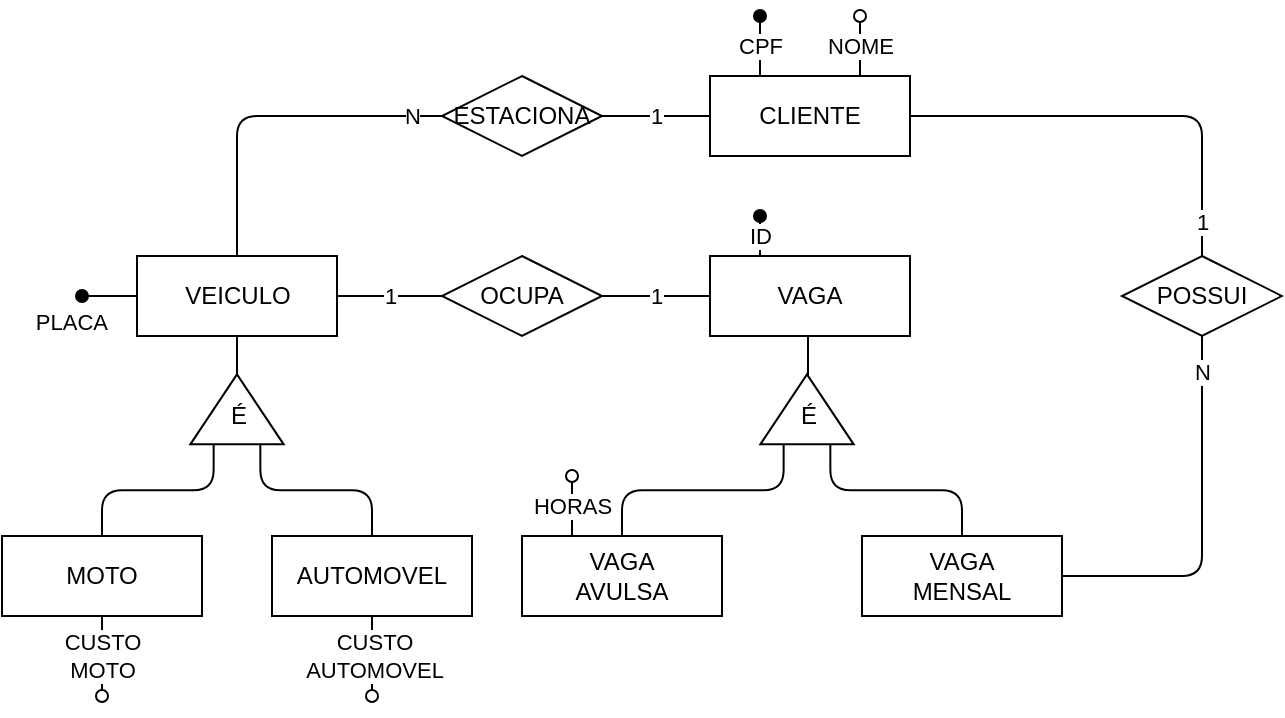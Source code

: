 <mxfile version="14.4.3" type="device"><diagram id="gHTHzHy5skklj-Om3N2f" name="Página-1"><mxGraphModel dx="782" dy="702" grid="1" gridSize="10" guides="1" tooltips="1" connect="1" arrows="1" fold="1" page="1" pageScale="1" pageWidth="827" pageHeight="1169" math="0" shadow="0"><root><mxCell id="0"/><mxCell id="1" parent="0"/><mxCell id="MrkeeCWXb_iJZpggo-8C-27" value="1" style="edgeStyle=orthogonalEdgeStyle;orthogonalLoop=1;jettySize=auto;html=1;endArrow=none;endFill=0;" edge="1" parent="1" source="MrkeeCWXb_iJZpggo-8C-1" target="MrkeeCWXb_iJZpggo-8C-25"><mxGeometry x="0.839" relative="1" as="geometry"><mxPoint as="offset"/></mxGeometry></mxCell><mxCell id="MrkeeCWXb_iJZpggo-8C-35" value="" style="edgeStyle=orthogonalEdgeStyle;orthogonalLoop=1;jettySize=auto;html=1;endArrow=none;endFill=0;entryX=1;entryY=0.5;entryDx=0;entryDy=0;" edge="1" parent="1" source="MrkeeCWXb_iJZpggo-8C-3" target="MrkeeCWXb_iJZpggo-8C-33"><mxGeometry relative="1" as="geometry"><Array as="points"><mxPoint x="453" y="270"/><mxPoint x="453" y="270"/></Array></mxGeometry></mxCell><mxCell id="MrkeeCWXb_iJZpggo-8C-26" value="N" style="edgeStyle=orthogonalEdgeStyle;orthogonalLoop=1;jettySize=auto;html=1;endArrow=none;endFill=0;" edge="1" parent="1" source="MrkeeCWXb_iJZpggo-8C-7" target="MrkeeCWXb_iJZpggo-8C-25"><mxGeometry x="0.811" relative="1" as="geometry"><mxPoint as="offset"/></mxGeometry></mxCell><mxCell id="MrkeeCWXb_iJZpggo-8C-7" value="VAGA&lt;br&gt;MENSAL" style="whiteSpace=wrap;html=1;align=center;" vertex="1" parent="1"><mxGeometry x="480" y="350" width="100" height="40" as="geometry"/></mxCell><mxCell id="MrkeeCWXb_iJZpggo-8C-14" value="" style="edgeStyle=orthogonalEdgeStyle;orthogonalLoop=1;jettySize=auto;html=1;endArrow=none;endFill=0;" edge="1" parent="1" source="MrkeeCWXb_iJZpggo-8C-12" target="MrkeeCWXb_iJZpggo-8C-13"><mxGeometry relative="1" as="geometry"/></mxCell><mxCell id="MrkeeCWXb_iJZpggo-8C-42" value="PLACA" style="edgeStyle=orthogonalEdgeStyle;orthogonalLoop=1;jettySize=auto;html=1;exitX=0;exitY=0.5;exitDx=0;exitDy=0;endArrow=oval;endFill=1;labelPosition=left;verticalLabelPosition=bottom;align=right;verticalAlign=top;" edge="1" parent="1" source="MrkeeCWXb_iJZpggo-8C-12"><mxGeometry relative="1" as="geometry"><mxPoint x="90" y="230" as="targetPoint"/></mxGeometry></mxCell><mxCell id="MrkeeCWXb_iJZpggo-8C-50" value="1" style="edgeStyle=orthogonalEdgeStyle;orthogonalLoop=1;jettySize=auto;html=1;endArrow=none;endFill=0;" edge="1" parent="1" source="MrkeeCWXb_iJZpggo-8C-12" target="MrkeeCWXb_iJZpggo-8C-48"><mxGeometry relative="1" as="geometry"/></mxCell><mxCell id="MrkeeCWXb_iJZpggo-8C-12" value="VEICULO" style="whiteSpace=wrap;html=1;align=center;" vertex="1" parent="1"><mxGeometry x="117.5" y="210" width="100" height="40" as="geometry"/></mxCell><mxCell id="MrkeeCWXb_iJZpggo-8C-18" style="edgeStyle=orthogonalEdgeStyle;orthogonalLoop=1;jettySize=auto;html=1;exitX=0;exitY=0.75;exitDx=0;exitDy=0;entryX=0.5;entryY=0;entryDx=0;entryDy=0;endArrow=none;endFill=0;" edge="1" parent="1" source="MrkeeCWXb_iJZpggo-8C-13" target="MrkeeCWXb_iJZpggo-8C-17"><mxGeometry relative="1" as="geometry"/></mxCell><mxCell id="MrkeeCWXb_iJZpggo-8C-19" style="edgeStyle=orthogonalEdgeStyle;orthogonalLoop=1;jettySize=auto;html=1;exitX=0;exitY=0.25;exitDx=0;exitDy=0;entryX=0.5;entryY=0;entryDx=0;entryDy=0;endArrow=none;endFill=0;" edge="1" parent="1" source="MrkeeCWXb_iJZpggo-8C-13" target="MrkeeCWXb_iJZpggo-8C-16"><mxGeometry relative="1" as="geometry"/></mxCell><mxCell id="MrkeeCWXb_iJZpggo-8C-22" value="" style="group;" vertex="1" connectable="0" parent="1"><mxGeometry x="185" y="350" width="100" height="90" as="geometry"/></mxCell><mxCell id="MrkeeCWXb_iJZpggo-8C-20" value="CUSTO&lt;br&gt;AUTOMOVEL" style="edgeStyle=orthogonalEdgeStyle;orthogonalLoop=1;jettySize=auto;html=1;exitX=0.5;exitY=1;exitDx=0;exitDy=0;endArrow=oval;endFill=0;" edge="1" parent="MrkeeCWXb_iJZpggo-8C-22" source="MrkeeCWXb_iJZpggo-8C-17"><mxGeometry relative="1" as="geometry"><mxPoint x="50" y="80" as="targetPoint"/></mxGeometry></mxCell><mxCell id="MrkeeCWXb_iJZpggo-8C-17" value="AUTOMOVEL" style="whiteSpace=wrap;html=1;align=center;" vertex="1" parent="MrkeeCWXb_iJZpggo-8C-22"><mxGeometry width="100" height="40" as="geometry"/></mxCell><mxCell id="MrkeeCWXb_iJZpggo-8C-23" value="" style="group;" vertex="1" connectable="0" parent="1"><mxGeometry x="50" y="350" width="100" height="90" as="geometry"/></mxCell><mxCell id="MrkeeCWXb_iJZpggo-8C-21" value="CUSTO&lt;br&gt;MOTO" style="edgeStyle=orthogonalEdgeStyle;orthogonalLoop=1;jettySize=auto;html=1;exitX=0.5;exitY=1;exitDx=0;exitDy=0;endArrow=oval;endFill=0;" edge="1" parent="MrkeeCWXb_iJZpggo-8C-23" source="MrkeeCWXb_iJZpggo-8C-16"><mxGeometry relative="1" as="geometry"><mxPoint x="50" y="80" as="targetPoint"/><Array as="points"><mxPoint x="50" y="80"/><mxPoint x="50" y="80"/></Array></mxGeometry></mxCell><mxCell id="MrkeeCWXb_iJZpggo-8C-16" value="MOTO" style="whiteSpace=wrap;html=1;align=center;" vertex="1" parent="MrkeeCWXb_iJZpggo-8C-23"><mxGeometry width="100" height="40" as="geometry"/></mxCell><mxCell id="MrkeeCWXb_iJZpggo-8C-25" value="POSSUI" style="shape=rhombus;perimeter=rhombusPerimeter;whiteSpace=wrap;html=1;align=center;" vertex="1" parent="1"><mxGeometry x="610" y="210.0" width="80" height="40" as="geometry"/></mxCell><mxCell id="MrkeeCWXb_iJZpggo-8C-36" style="edgeStyle=orthogonalEdgeStyle;orthogonalLoop=1;jettySize=auto;html=1;exitX=0;exitY=0.75;exitDx=0;exitDy=0;entryX=0.5;entryY=0;entryDx=0;entryDy=0;endArrow=none;endFill=0;" edge="1" parent="1" source="MrkeeCWXb_iJZpggo-8C-33" target="MrkeeCWXb_iJZpggo-8C-7"><mxGeometry relative="1" as="geometry"/></mxCell><mxCell id="MrkeeCWXb_iJZpggo-8C-37" style="edgeStyle=orthogonalEdgeStyle;orthogonalLoop=1;jettySize=auto;html=1;exitX=0;exitY=0.25;exitDx=0;exitDy=0;entryX=0.5;entryY=0;entryDx=0;entryDy=0;endArrow=none;endFill=0;" edge="1" parent="1" source="MrkeeCWXb_iJZpggo-8C-33" target="MrkeeCWXb_iJZpggo-8C-6"><mxGeometry relative="1" as="geometry"/></mxCell><mxCell id="MrkeeCWXb_iJZpggo-8C-38" value="" style="group;" vertex="1" connectable="0" parent="1"><mxGeometry x="310" y="320" width="100" height="70" as="geometry"/></mxCell><mxCell id="MrkeeCWXb_iJZpggo-8C-10" value="HORAS" style="edgeStyle=orthogonalEdgeStyle;orthogonalLoop=1;jettySize=auto;html=1;exitX=0.25;exitY=0;exitDx=0;exitDy=0;endArrow=oval;endFill=0;" edge="1" parent="MrkeeCWXb_iJZpggo-8C-38" source="MrkeeCWXb_iJZpggo-8C-6"><mxGeometry y="30" as="geometry"><mxPoint x="25" as="targetPoint"/></mxGeometry></mxCell><mxCell id="MrkeeCWXb_iJZpggo-8C-6" value="VAGA&lt;br&gt;AVULSA" style="whiteSpace=wrap;html=1;align=center;" vertex="1" parent="MrkeeCWXb_iJZpggo-8C-38"><mxGeometry y="30" width="100" height="40" as="geometry"/></mxCell><mxCell id="MrkeeCWXb_iJZpggo-8C-39" value="" style="group;" vertex="1" connectable="0" parent="1"><mxGeometry x="404" y="90" width="100" height="70" as="geometry"/></mxCell><mxCell id="MrkeeCWXb_iJZpggo-8C-29" value="NOME" style="edgeStyle=orthogonalEdgeStyle;orthogonalLoop=1;jettySize=auto;html=1;exitX=0.75;exitY=0;exitDx=0;exitDy=0;endArrow=oval;endFill=0;" edge="1" parent="MrkeeCWXb_iJZpggo-8C-39" source="MrkeeCWXb_iJZpggo-8C-1"><mxGeometry y="30" as="geometry"><mxPoint x="75" as="targetPoint"/></mxGeometry></mxCell><mxCell id="MrkeeCWXb_iJZpggo-8C-30" value="CPF" style="edgeStyle=orthogonalEdgeStyle;orthogonalLoop=1;jettySize=auto;html=1;exitX=0.25;exitY=0;exitDx=0;exitDy=0;endArrow=oval;endFill=1;" edge="1" parent="MrkeeCWXb_iJZpggo-8C-39" source="MrkeeCWXb_iJZpggo-8C-1"><mxGeometry y="30" as="geometry"><mxPoint x="25" as="targetPoint"/></mxGeometry></mxCell><mxCell id="MrkeeCWXb_iJZpggo-8C-1" value="CLIENTE" style="whiteSpace=wrap;html=1;align=center;" vertex="1" parent="MrkeeCWXb_iJZpggo-8C-39"><mxGeometry y="30" width="100" height="40" as="geometry"/></mxCell><mxCell id="MrkeeCWXb_iJZpggo-8C-41" value="" style="group;" vertex="1" connectable="0" parent="1"><mxGeometry x="404" y="190" width="100" height="60" as="geometry"/></mxCell><mxCell id="MrkeeCWXb_iJZpggo-8C-40" value="ID" style="edgeStyle=orthogonalEdgeStyle;orthogonalLoop=1;jettySize=auto;html=1;exitX=0.25;exitY=0;exitDx=0;exitDy=0;endArrow=oval;endFill=1;" edge="1" parent="MrkeeCWXb_iJZpggo-8C-41" source="MrkeeCWXb_iJZpggo-8C-3"><mxGeometry relative="1" as="geometry"><mxPoint x="25" as="targetPoint"/></mxGeometry></mxCell><mxCell id="MrkeeCWXb_iJZpggo-8C-3" value="VAGA" style="whiteSpace=wrap;html=1;align=center;" vertex="1" parent="MrkeeCWXb_iJZpggo-8C-41"><mxGeometry y="20" width="100" height="40" as="geometry"/></mxCell><mxCell id="MrkeeCWXb_iJZpggo-8C-46" value="1" style="edgeStyle=orthogonalEdgeStyle;orthogonalLoop=1;jettySize=auto;html=1;exitX=1;exitY=0.5;exitDx=0;exitDy=0;entryX=0;entryY=0.5;entryDx=0;entryDy=0;endArrow=none;endFill=0;" edge="1" parent="1" source="MrkeeCWXb_iJZpggo-8C-45" target="MrkeeCWXb_iJZpggo-8C-1"><mxGeometry relative="1" as="geometry"/></mxCell><mxCell id="MrkeeCWXb_iJZpggo-8C-47" value="N" style="edgeStyle=orthogonalEdgeStyle;orthogonalLoop=1;jettySize=auto;html=1;exitX=0;exitY=0.5;exitDx=0;exitDy=0;entryX=0.5;entryY=0;entryDx=0;entryDy=0;endArrow=none;endFill=0;" edge="1" parent="1" source="MrkeeCWXb_iJZpggo-8C-45" target="MrkeeCWXb_iJZpggo-8C-12"><mxGeometry x="-0.828" relative="1" as="geometry"><mxPoint as="offset"/></mxGeometry></mxCell><mxCell id="MrkeeCWXb_iJZpggo-8C-45" value="ESTACIONA" style="shape=rhombus;perimeter=rhombusPerimeter;whiteSpace=wrap;html=1;align=center;" vertex="1" parent="1"><mxGeometry x="270" y="120" width="80" height="40" as="geometry"/></mxCell><mxCell id="MrkeeCWXb_iJZpggo-8C-48" value="OCUPA" style="shape=rhombus;perimeter=rhombusPerimeter;whiteSpace=wrap;html=1;align=center;" vertex="1" parent="1"><mxGeometry x="270" y="210" width="80" height="40" as="geometry"/></mxCell><mxCell id="MrkeeCWXb_iJZpggo-8C-49" value="1" style="edgeStyle=orthogonalEdgeStyle;orthogonalLoop=1;jettySize=auto;html=1;endArrow=none;endFill=0;" edge="1" parent="1" source="MrkeeCWXb_iJZpggo-8C-3" target="MrkeeCWXb_iJZpggo-8C-48"><mxGeometry relative="1" as="geometry"/></mxCell><mxCell id="MrkeeCWXb_iJZpggo-8C-53" value="" style="group;" vertex="1" connectable="0" parent="1"><mxGeometry x="429.165" y="269.165" width="46.67" height="35" as="geometry"/></mxCell><mxCell id="MrkeeCWXb_iJZpggo-8C-33" value="" style="triangle;whiteSpace=wrap;html=1;rotation=-90;" vertex="1" parent="MrkeeCWXb_iJZpggo-8C-53"><mxGeometry x="5.835" y="-5.835" width="35" height="46.67" as="geometry"/></mxCell><mxCell id="MrkeeCWXb_iJZpggo-8C-52" value="É" style="text;html=1;align=center;verticalAlign=middle;resizable=0;points=[];autosize=1;" vertex="1" parent="MrkeeCWXb_iJZpggo-8C-53"><mxGeometry x="13.335" y="10.835" width="20" height="20" as="geometry"/></mxCell><mxCell id="MrkeeCWXb_iJZpggo-8C-54" value="" style="group;" vertex="1" connectable="0" parent="1"><mxGeometry x="144.165" y="269.165" width="46.67" height="35" as="geometry"/></mxCell><mxCell id="MrkeeCWXb_iJZpggo-8C-13" value="" style="triangle;whiteSpace=wrap;html=1;rotation=-90;" vertex="1" parent="MrkeeCWXb_iJZpggo-8C-54"><mxGeometry x="5.835" y="-5.835" width="35" height="46.67" as="geometry"/></mxCell><mxCell id="MrkeeCWXb_iJZpggo-8C-51" value="É" style="text;html=1;align=center;verticalAlign=middle;resizable=0;points=[];autosize=1;" vertex="1" parent="MrkeeCWXb_iJZpggo-8C-54"><mxGeometry x="13.335" y="10.835" width="20" height="20" as="geometry"/></mxCell></root></mxGraphModel></diagram></mxfile>